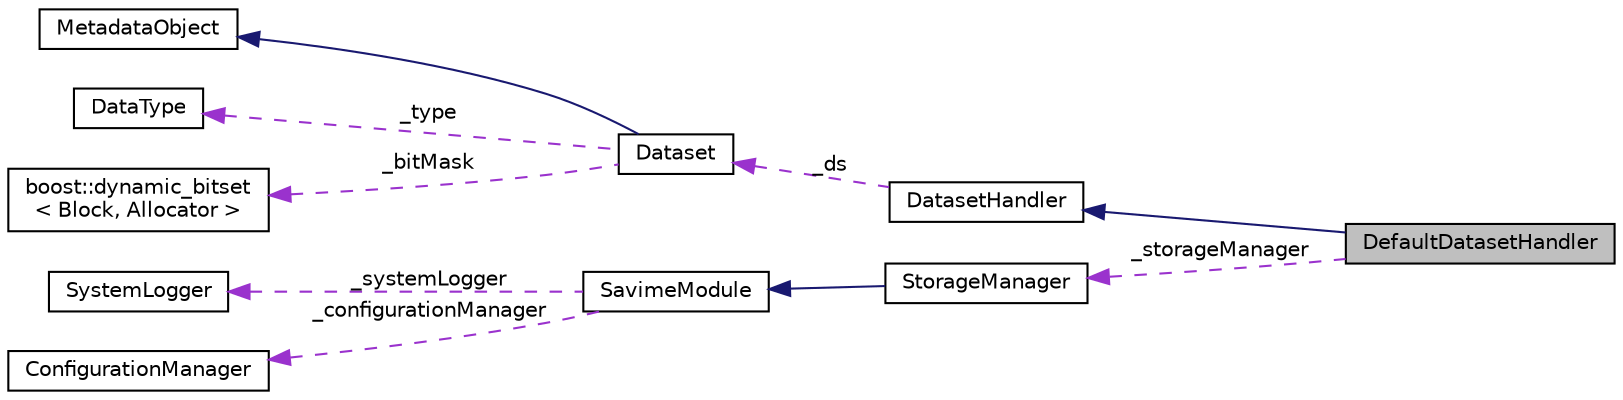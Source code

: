 digraph "DefaultDatasetHandler"
{
  edge [fontname="Helvetica",fontsize="10",labelfontname="Helvetica",labelfontsize="10"];
  node [fontname="Helvetica",fontsize="10",shape=record];
  rankdir="LR";
  Node2 [label="DefaultDatasetHandler",height=0.2,width=0.4,color="black", fillcolor="grey75", style="filled", fontcolor="black"];
  Node3 -> Node2 [dir="back",color="midnightblue",fontsize="10",style="solid",fontname="Helvetica"];
  Node3 [label="DatasetHandler",height=0.2,width=0.4,color="black", fillcolor="white", style="filled",URL="$classDatasetHandler.html"];
  Node4 -> Node3 [dir="back",color="darkorchid3",fontsize="10",style="dashed",label=" _ds" ,fontname="Helvetica"];
  Node4 [label="Dataset",height=0.2,width=0.4,color="black", fillcolor="white", style="filled",URL="$structDataset.html"];
  Node5 -> Node4 [dir="back",color="midnightblue",fontsize="10",style="solid",fontname="Helvetica"];
  Node5 [label="MetadataObject",height=0.2,width=0.4,color="black", fillcolor="white", style="filled",URL="$classMetadataObject.html"];
  Node6 -> Node4 [dir="back",color="darkorchid3",fontsize="10",style="dashed",label=" _type" ,fontname="Helvetica"];
  Node6 [label="DataType",height=0.2,width=0.4,color="black", fillcolor="white", style="filled",URL="$classDataType.html"];
  Node7 -> Node4 [dir="back",color="darkorchid3",fontsize="10",style="dashed",label=" _bitMask" ,fontname="Helvetica"];
  Node7 [label="boost::dynamic_bitset\l\< Block, Allocator \>",height=0.2,width=0.4,color="black", fillcolor="white", style="filled",URL="$classboost_1_1dynamic__bitset.html"];
  Node8 -> Node2 [dir="back",color="darkorchid3",fontsize="10",style="dashed",label=" _storageManager" ,fontname="Helvetica"];
  Node8 [label="StorageManager",height=0.2,width=0.4,color="black", fillcolor="white", style="filled",URL="$classStorageManager.html"];
  Node9 -> Node8 [dir="back",color="midnightblue",fontsize="10",style="solid",fontname="Helvetica"];
  Node9 [label="SavimeModule",height=0.2,width=0.4,color="black", fillcolor="white", style="filled",URL="$classSavimeModule.html"];
  Node10 -> Node9 [dir="back",color="darkorchid3",fontsize="10",style="dashed",label=" _systemLogger" ,fontname="Helvetica"];
  Node10 [label="SystemLogger",height=0.2,width=0.4,color="black", fillcolor="white", style="filled",URL="$classSystemLogger.html"];
  Node11 -> Node9 [dir="back",color="darkorchid3",fontsize="10",style="dashed",label=" _configurationManager" ,fontname="Helvetica"];
  Node11 [label="ConfigurationManager",height=0.2,width=0.4,color="black", fillcolor="white", style="filled",URL="$classConfigurationManager.html"];
}
